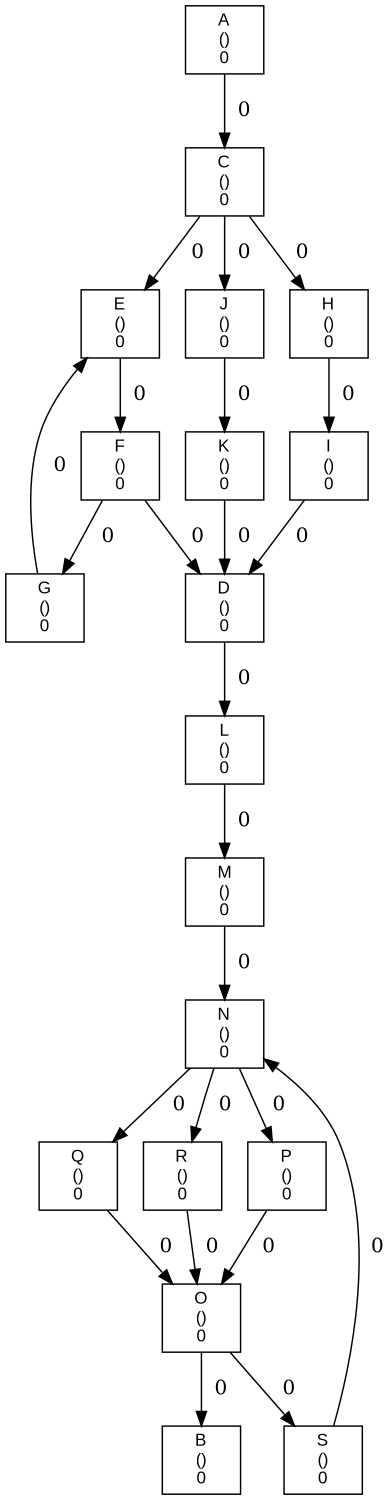digraph G {
  size="6,10"; fontname="Arial"; fontsize="12";
  node [shape="box",fontname="Arial",fontsize="12"];
E0 [label="A\n()\n0"];
E1 [label="B\n()\n0"];
E2 [label="C\n()\n0"];
E3 [label="D\n()\n0"];
E4 [label="E\n()\n0"];
E5 [label="F\n()\n0"];
E6 [label="G\n()\n0"];
E7 [label="H\n()\n0"];
E8 [label="I\n()\n0"];
E9 [label="J\n()\n0"];
E10 [label="K\n()\n0"];
E11 [label="L\n()\n0"];
E12 [label="M\n()\n0"];
E13 [label="N\n()\n0"];
E14 [label="O\n()\n0"];
E15 [label="P\n()\n0"];
E16 [label="Q\n()\n0"];
E17 [label="R\n()\n0"];
E18 [label="S\n()\n0"];
E0 -> E2 [style="filled", label="  0"];
E2 -> E4 [style="filled", label="  0"];
E2 -> E7 [style="filled", label="  0"];
E2 -> E9 [style="filled", label="  0"];
E3 -> E11 [style="filled", label="  0"];
E4 -> E5 [style="filled", label="  0"];
E5 -> E3 [style="filled", label="  0"];
E5 -> E6 [style="filled", label="  0"];
E6 -> E4 [style="filled", label="  0"];
E7 -> E8 [style="filled", label="  0"];
E8 -> E3 [style="filled", label="  0"];
E9 -> E10 [style="filled", label="  0"];
E10 -> E3 [style="filled", label="  0"];
E11 -> E12 [style="filled", label="  0"];
E12 -> E13 [style="filled", label="  0"];
E13 -> E15 [style="filled", label="  0"];
E13 -> E16 [style="filled", label="  0"];
E13 -> E17 [style="filled", label="  0"];
E14 -> E1 [style="filled", label="  0"];
E14 -> E18 [style="filled", label="  0"];
E15 -> E14 [style="filled", label="  0"];
E16 -> E14 [style="filled", label="  0"];
E17 -> E14 [style="filled", label="  0"];
E18 -> E13 [style="filled", label="  0"];
}
